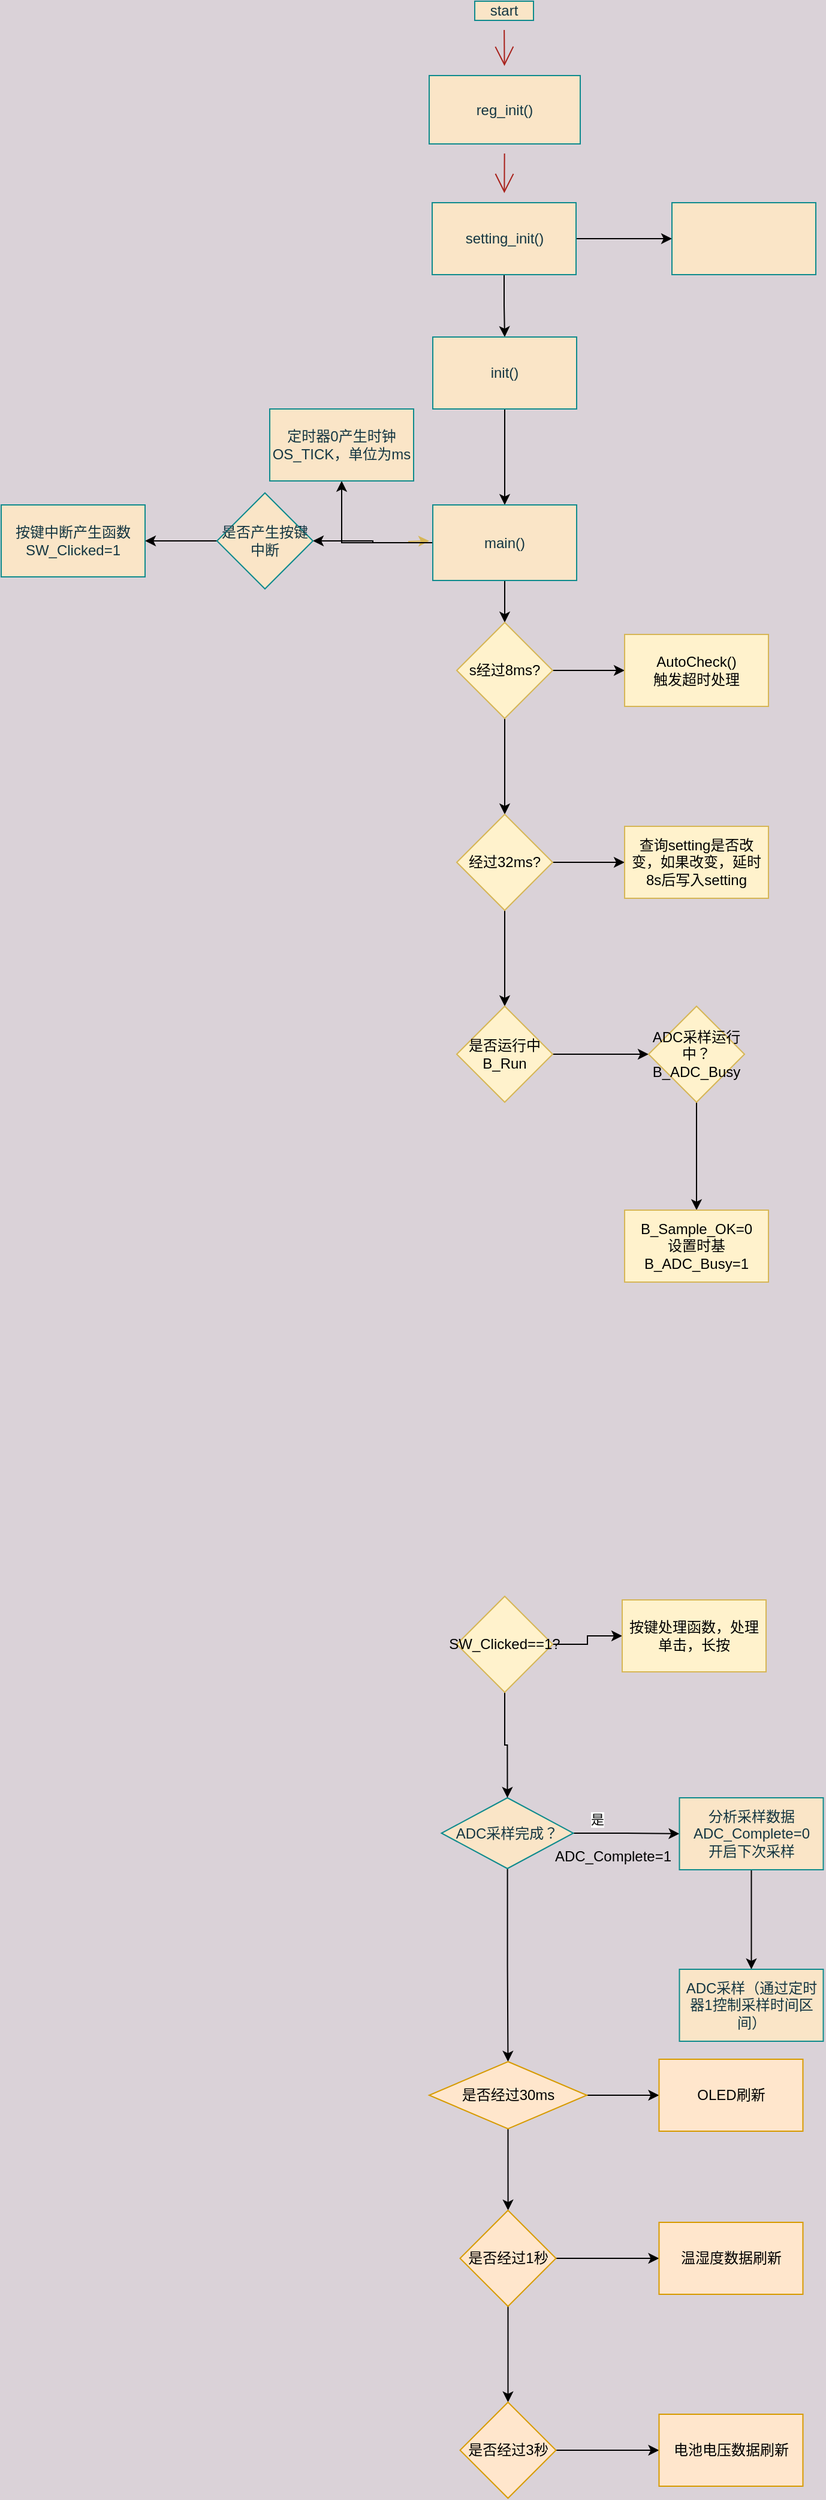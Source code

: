 <mxfile type="github" version="20.4.0">
  <diagram id="BkZl1Ah59tfYVWINneGr" name="第 1 页">
    <mxGraphModel grid="1" dx="943" dy="827" gridSize="7" guides="1" tooltips="1" connect="1" arrows="1" fold="1" page="0" pageScale="1" pageWidth="827" pageHeight="1169" background="#DAD2D8" math="0" shadow="0">
      <root>
        <mxCell id="0" />
        <mxCell id="1" parent="0" />
        <mxCell id="6f3wX6zAka2Pvszb7TJ2-3" value="" parent="1" style="edgeStyle=none;curved=1;rounded=0;orthogonalLoop=1;jettySize=auto;html=1;endArrow=open;startSize=14;endSize=14;sourcePerimeterSpacing=8;targetPerimeterSpacing=8;labelBackgroundColor=#DAD2D8;strokeColor=#A8201A;fontColor=#143642;" source="6f3wX6zAka2Pvszb7TJ2-1" target="6f3wX6zAka2Pvszb7TJ2-2" edge="1">
          <mxGeometry as="geometry" relative="1" />
        </mxCell>
        <mxCell id="6f3wX6zAka2Pvszb7TJ2-1" value="start" parent="1" style="rounded=0;whiteSpace=wrap;html=1;hachureGap=4;fillColor=#FAE5C7;strokeColor=#0F8B8D;fontColor=#143642;" vertex="1">
          <mxGeometry as="geometry" x="206" y="329" width="49" height="16" />
        </mxCell>
        <mxCell id="6f3wX6zAka2Pvszb7TJ2-5" value="" parent="1" style="edgeStyle=none;curved=1;rounded=0;orthogonalLoop=1;jettySize=auto;html=1;strokeColor=#A8201A;fontColor=#143642;endArrow=open;startSize=14;endSize=14;sourcePerimeterSpacing=8;targetPerimeterSpacing=8;fillColor=#FAE5C7;" source="6f3wX6zAka2Pvszb7TJ2-2" target="6f3wX6zAka2Pvszb7TJ2-4" edge="1">
          <mxGeometry as="geometry" relative="1" />
        </mxCell>
        <mxCell id="6f3wX6zAka2Pvszb7TJ2-2" value="reg_init()" parent="1" style="html=1;hachureGap=4;fillColor=#FAE5C7;strokeColor=#0F8B8D;fontColor=#143642;labelPosition=center;verticalLabelPosition=middle;align=center;verticalAlign=middle;whiteSpace=wrap;" vertex="1">
          <mxGeometry as="geometry" x="168" y="391" width="126" height="57" />
        </mxCell>
        <mxCell id="UHOyfvRLF857A_-6xwos-2" value="" parent="1" style="edgeStyle=orthogonalEdgeStyle;rounded=0;orthogonalLoop=1;jettySize=auto;html=1;" source="6f3wX6zAka2Pvszb7TJ2-4" target="UHOyfvRLF857A_-6xwos-1" edge="1">
          <mxGeometry as="geometry" relative="1" />
        </mxCell>
        <mxCell id="ePAYCiFz9OMyFFIcOWC3-16" value="" parent="1" style="edgeStyle=orthogonalEdgeStyle;rounded=0;orthogonalLoop=1;jettySize=auto;html=1;" source="6f3wX6zAka2Pvszb7TJ2-4" target="ePAYCiFz9OMyFFIcOWC3-15" edge="1">
          <mxGeometry as="geometry" relative="1" />
        </mxCell>
        <mxCell id="6f3wX6zAka2Pvszb7TJ2-4" value="setting_init()" parent="1" style="whiteSpace=wrap;html=1;hachureGap=4;strokeColor=#0F8B8D;fontColor=#143642;fillColor=#FAE5C7;" vertex="1">
          <mxGeometry as="geometry" x="170.505" y="497" width="120" height="60" />
        </mxCell>
        <mxCell id="UHOyfvRLF857A_-6xwos-4" value="" parent="1" style="edgeStyle=orthogonalEdgeStyle;rounded=0;orthogonalLoop=1;jettySize=auto;html=1;" source="UHOyfvRLF857A_-6xwos-1" target="UHOyfvRLF857A_-6xwos-3" edge="1">
          <mxGeometry as="geometry" relative="1" />
        </mxCell>
        <mxCell id="UHOyfvRLF857A_-6xwos-1" value="init()" parent="1" style="whiteSpace=wrap;html=1;fillColor=#FAE5C7;strokeColor=#0F8B8D;fontColor=#143642;hachureGap=4;" vertex="1">
          <mxGeometry as="geometry" x="171.005" y="609" width="120" height="60" />
        </mxCell>
        <mxCell id="ePAYCiFz9OMyFFIcOWC3-2" value="" parent="1" style="edgeStyle=orthogonalEdgeStyle;rounded=0;orthogonalLoop=1;jettySize=auto;html=1;" source="UHOyfvRLF857A_-6xwos-3" target="ePAYCiFz9OMyFFIcOWC3-1" edge="1">
          <mxGeometry as="geometry" relative="1" />
        </mxCell>
        <mxCell id="ePAYCiFz9OMyFFIcOWC3-5" parent="1" style="edgeStyle=orthogonalEdgeStyle;rounded=0;orthogonalLoop=1;jettySize=auto;html=1;fillColor=#fff2cc;strokeColor=#d6b656;" source="UHOyfvRLF857A_-6xwos-3" edge="1">
          <mxGeometry as="geometry" relative="1">
            <mxPoint as="targetPoint" x="168" y="779" />
          </mxGeometry>
        </mxCell>
        <mxCell id="ePAYCiFz9OMyFFIcOWC3-9" value="" parent="1" style="edgeStyle=orthogonalEdgeStyle;rounded=0;orthogonalLoop=1;jettySize=auto;html=1;" source="UHOyfvRLF857A_-6xwos-3" target="ePAYCiFz9OMyFFIcOWC3-8" edge="1">
          <mxGeometry as="geometry" relative="1" />
        </mxCell>
        <mxCell id="TwIQ8ZYdI352qfS8hWMv-5" parent="1" style="edgeStyle=orthogonalEdgeStyle;rounded=0;orthogonalLoop=1;jettySize=auto;html=1;" source="UHOyfvRLF857A_-6xwos-3" target="TwIQ8ZYdI352qfS8hWMv-6" edge="1">
          <mxGeometry as="geometry" relative="1">
            <mxPoint as="targetPoint" x="231.01" y="882" />
          </mxGeometry>
        </mxCell>
        <mxCell id="UHOyfvRLF857A_-6xwos-3" value="main()" parent="1" style="whiteSpace=wrap;html=1;fillColor=#FAE5C7;strokeColor=#0F8B8D;fontColor=#143642;hachureGap=4;" vertex="1">
          <mxGeometry as="geometry" x="171.01" y="749" width="120" height="63" />
        </mxCell>
        <mxCell id="UHOyfvRLF857A_-6xwos-10" value="" parent="1" style="edgeStyle=orthogonalEdgeStyle;rounded=0;orthogonalLoop=1;jettySize=auto;html=1;" source="UHOyfvRLF857A_-6xwos-7" target="UHOyfvRLF857A_-6xwos-9" edge="1">
          <mxGeometry as="geometry" relative="1" />
        </mxCell>
        <mxCell id="UHOyfvRLF857A_-6xwos-14" value="是" parent="UHOyfvRLF857A_-6xwos-10" style="edgeLabel;html=1;align=center;verticalAlign=middle;resizable=0;points=[];" vertex="1" connectable="0">
          <mxGeometry as="geometry" relative="1" x="0.187" y="2">
            <mxPoint as="offset" x="-33" y="-10" />
          </mxGeometry>
        </mxCell>
        <mxCell id="UHOyfvRLF857A_-6xwos-17" parent="1" style="edgeStyle=orthogonalEdgeStyle;rounded=0;orthogonalLoop=1;jettySize=auto;html=1;" source="UHOyfvRLF857A_-6xwos-7" target="UHOyfvRLF857A_-6xwos-18" edge="1">
          <mxGeometry as="geometry" relative="1">
            <mxPoint as="targetPoint" x="233.245" y="2019" />
          </mxGeometry>
        </mxCell>
        <mxCell id="UHOyfvRLF857A_-6xwos-7" value="ADC采样完成？" parent="1" style="rhombus;whiteSpace=wrap;html=1;fillColor=#FAE5C7;strokeColor=#0F8B8D;fontColor=#143642;hachureGap=4;" vertex="1">
          <mxGeometry as="geometry" x="178.25" y="1827" width="109.99" height="59" />
        </mxCell>
        <mxCell id="UHOyfvRLF857A_-6xwos-12" value="" parent="1" style="edgeStyle=orthogonalEdgeStyle;rounded=0;orthogonalLoop=1;jettySize=auto;html=1;" source="UHOyfvRLF857A_-6xwos-9" target="UHOyfvRLF857A_-6xwos-11" edge="1">
          <mxGeometry as="geometry" relative="1" />
        </mxCell>
        <mxCell id="UHOyfvRLF857A_-6xwos-9" value="分析采样数据&lt;br&gt;ADC_Complete=0&lt;br&gt;开启下次采样" parent="1" style="whiteSpace=wrap;html=1;fillColor=#FAE5C7;strokeColor=#0F8B8D;fontColor=#143642;hachureGap=4;" vertex="1">
          <mxGeometry as="geometry" x="376.745" y="1827" width="120" height="60" />
        </mxCell>
        <mxCell id="UHOyfvRLF857A_-6xwos-11" value="ADC采样（通过定时器1控制采样时间区间）" parent="1" style="whiteSpace=wrap;html=1;fillColor=#FAE5C7;strokeColor=#0F8B8D;fontColor=#143642;hachureGap=4;" vertex="1">
          <mxGeometry as="geometry" x="376.745" y="1970" width="120" height="60" />
        </mxCell>
        <mxCell id="UHOyfvRLF857A_-6xwos-20" value="" parent="1" style="edgeStyle=orthogonalEdgeStyle;rounded=0;orthogonalLoop=1;jettySize=auto;html=1;" source="UHOyfvRLF857A_-6xwos-18" target="UHOyfvRLF857A_-6xwos-19" edge="1">
          <mxGeometry as="geometry" relative="1" />
        </mxCell>
        <mxCell id="UHOyfvRLF857A_-6xwos-26" value="" parent="1" style="edgeStyle=orthogonalEdgeStyle;rounded=0;orthogonalLoop=1;jettySize=auto;html=1;" source="UHOyfvRLF857A_-6xwos-18" target="UHOyfvRLF857A_-6xwos-25" edge="1">
          <mxGeometry as="geometry" relative="1" />
        </mxCell>
        <mxCell id="UHOyfvRLF857A_-6xwos-18" value="是否经过30ms" parent="1" style="rhombus;whiteSpace=wrap;html=1;fillColor=#ffe6cc;strokeColor=#d79b00;" vertex="1">
          <mxGeometry as="geometry" x="168" y="2047" width="131.5" height="56" />
        </mxCell>
        <mxCell id="UHOyfvRLF857A_-6xwos-19" value="OLED刷新" parent="1" style="whiteSpace=wrap;html=1;fillColor=#ffe6cc;strokeColor=#d79b00;" vertex="1">
          <mxGeometry as="geometry" x="359.74" y="2045" width="120" height="60" />
        </mxCell>
        <mxCell id="UHOyfvRLF857A_-6xwos-28" value="" parent="1" style="edgeStyle=orthogonalEdgeStyle;rounded=0;orthogonalLoop=1;jettySize=auto;html=1;" source="UHOyfvRLF857A_-6xwos-25" target="UHOyfvRLF857A_-6xwos-27" edge="1">
          <mxGeometry as="geometry" relative="1" />
        </mxCell>
        <mxCell id="UHOyfvRLF857A_-6xwos-30" value="" parent="1" style="edgeStyle=orthogonalEdgeStyle;rounded=0;orthogonalLoop=1;jettySize=auto;html=1;" source="UHOyfvRLF857A_-6xwos-25" target="UHOyfvRLF857A_-6xwos-29" edge="1">
          <mxGeometry as="geometry" relative="1" />
        </mxCell>
        <mxCell id="UHOyfvRLF857A_-6xwos-25" value="是否经过1秒" parent="1" style="rhombus;whiteSpace=wrap;html=1;fillColor=#ffe6cc;strokeColor=#d79b00;" vertex="1">
          <mxGeometry as="geometry" x="193.75" y="2171" width="80" height="80" />
        </mxCell>
        <mxCell id="UHOyfvRLF857A_-6xwos-27" value="温湿度数据刷新" parent="1" style="whiteSpace=wrap;html=1;fillColor=#ffe6cc;strokeColor=#d79b00;" vertex="1">
          <mxGeometry as="geometry" x="359.74" y="2181" width="120" height="60" />
        </mxCell>
        <mxCell id="UHOyfvRLF857A_-6xwos-32" value="" parent="1" style="edgeStyle=orthogonalEdgeStyle;rounded=0;orthogonalLoop=1;jettySize=auto;html=1;" source="UHOyfvRLF857A_-6xwos-29" target="UHOyfvRLF857A_-6xwos-31" edge="1">
          <mxGeometry as="geometry" relative="1" />
        </mxCell>
        <mxCell id="UHOyfvRLF857A_-6xwos-29" value="是否经过3秒" parent="1" style="rhombus;whiteSpace=wrap;html=1;fillColor=#ffe6cc;strokeColor=#d79b00;" vertex="1">
          <mxGeometry as="geometry" x="193.75" y="2331" width="80" height="80" />
        </mxCell>
        <mxCell id="UHOyfvRLF857A_-6xwos-31" value="电池电压数据刷新" parent="1" style="whiteSpace=wrap;html=1;fillColor=#ffe6cc;strokeColor=#d79b00;" vertex="1">
          <mxGeometry as="geometry" x="359.74" y="2341" width="120" height="60" />
        </mxCell>
        <mxCell id="UHOyfvRLF857A_-6xwos-33" value="ADC_Complete=1" parent="1" style="text;html=1;align=center;verticalAlign=middle;resizable=0;points=[];autosize=1;strokeColor=none;fillColor=none;" vertex="1">
          <mxGeometry as="geometry" x="261.74" y="1858" width="119" height="35" />
        </mxCell>
        <mxCell id="ePAYCiFz9OMyFFIcOWC3-1" value="定时器0产生时钟OS_TICK，单位为ms" parent="1" style="whiteSpace=wrap;html=1;fillColor=#FAE5C7;strokeColor=#0F8B8D;fontColor=#143642;hachureGap=4;" vertex="1">
          <mxGeometry as="geometry" x="35.005" y="669" width="120" height="60" />
        </mxCell>
        <mxCell id="ePAYCiFz9OMyFFIcOWC3-11" value="" parent="1" style="edgeStyle=orthogonalEdgeStyle;rounded=0;orthogonalLoop=1;jettySize=auto;html=1;" source="ePAYCiFz9OMyFFIcOWC3-8" target="ePAYCiFz9OMyFFIcOWC3-10" edge="1">
          <mxGeometry as="geometry" relative="1" />
        </mxCell>
        <mxCell id="ePAYCiFz9OMyFFIcOWC3-8" value="是否产生按键中断" parent="1" style="rhombus;whiteSpace=wrap;html=1;fillColor=#FAE5C7;strokeColor=#0F8B8D;fontColor=#143642;hachureGap=4;" vertex="1">
          <mxGeometry as="geometry" x="-8.995" y="739" width="80" height="80" />
        </mxCell>
        <mxCell id="ePAYCiFz9OMyFFIcOWC3-10" value="&lt;div&gt;按键中断产生函数&lt;/div&gt;&lt;div&gt;SW_Clicked=1&lt;/div&gt;" parent="1" style="whiteSpace=wrap;html=1;fillColor=#FAE5C7;strokeColor=#0F8B8D;fontColor=#143642;hachureGap=4;" vertex="1">
          <mxGeometry as="geometry" x="-188.995" y="749" width="120" height="60" />
        </mxCell>
        <mxCell id="ePAYCiFz9OMyFFIcOWC3-14" value="" parent="1" style="edgeStyle=orthogonalEdgeStyle;rounded=0;orthogonalLoop=1;jettySize=auto;html=1;" source="ePAYCiFz9OMyFFIcOWC3-12" target="ePAYCiFz9OMyFFIcOWC3-13" edge="1">
          <mxGeometry as="geometry" relative="1" />
        </mxCell>
        <mxCell id="TwIQ8ZYdI352qfS8hWMv-3" parent="1" style="edgeStyle=orthogonalEdgeStyle;rounded=0;orthogonalLoop=1;jettySize=auto;html=1;entryX=0.5;entryY=0;entryDx=0;entryDy=0;" source="ePAYCiFz9OMyFFIcOWC3-12" target="UHOyfvRLF857A_-6xwos-7" edge="1">
          <mxGeometry as="geometry" relative="1" />
        </mxCell>
        <mxCell id="ePAYCiFz9OMyFFIcOWC3-12" value="SW_Clicked==1?" parent="1" style="rhombus;whiteSpace=wrap;html=1;fillColor=#fff2cc;strokeColor=#d6b656;" vertex="1">
          <mxGeometry as="geometry" x="191.01" y="1659" width="80" height="80" />
        </mxCell>
        <mxCell id="ePAYCiFz9OMyFFIcOWC3-13" value="按键处理函数，处理单击，长按" parent="1" style="whiteSpace=wrap;html=1;fillColor=#fff2cc;strokeColor=#d6b656;" vertex="1">
          <mxGeometry as="geometry" x="329" y="1662" width="120" height="60" />
        </mxCell>
        <mxCell id="ePAYCiFz9OMyFFIcOWC3-15" value="" parent="1" style="whiteSpace=wrap;html=1;fillColor=#FAE5C7;strokeColor=#0F8B8D;fontColor=#143642;hachureGap=4;" vertex="1">
          <mxGeometry as="geometry" x="370.505" y="497" width="120" height="60" />
        </mxCell>
        <mxCell id="TwIQ8ZYdI352qfS8hWMv-8" value="" parent="1" style="edgeStyle=orthogonalEdgeStyle;rounded=0;orthogonalLoop=1;jettySize=auto;html=1;" source="TwIQ8ZYdI352qfS8hWMv-6" target="TwIQ8ZYdI352qfS8hWMv-7" edge="1">
          <mxGeometry as="geometry" relative="1" />
        </mxCell>
        <mxCell id="TwIQ8ZYdI352qfS8hWMv-10" value="" parent="1" style="edgeStyle=orthogonalEdgeStyle;rounded=0;orthogonalLoop=1;jettySize=auto;html=1;" source="TwIQ8ZYdI352qfS8hWMv-6" target="TwIQ8ZYdI352qfS8hWMv-9" edge="1">
          <mxGeometry as="geometry" relative="1" />
        </mxCell>
        <mxCell id="TwIQ8ZYdI352qfS8hWMv-6" value="s经过8ms?" parent="1" style="rhombus;whiteSpace=wrap;html=1;fillColor=#fff2cc;strokeColor=#d6b656;" vertex="1">
          <mxGeometry as="geometry" x="191.01" y="847" width="80" height="80" />
        </mxCell>
        <mxCell id="TwIQ8ZYdI352qfS8hWMv-7" value="&lt;div&gt;AutoCheck()&lt;/div&gt;&lt;div&gt;触发超时处理&lt;/div&gt;" parent="1" style="whiteSpace=wrap;html=1;fillColor=#fff2cc;strokeColor=#d6b656;" vertex="1">
          <mxGeometry as="geometry" x="331.01" y="857" width="120" height="60" />
        </mxCell>
        <mxCell id="TwIQ8ZYdI352qfS8hWMv-12" value="" parent="1" style="edgeStyle=orthogonalEdgeStyle;rounded=0;orthogonalLoop=1;jettySize=auto;html=1;" source="TwIQ8ZYdI352qfS8hWMv-9" target="TwIQ8ZYdI352qfS8hWMv-11" edge="1">
          <mxGeometry as="geometry" relative="1" />
        </mxCell>
        <mxCell id="TwIQ8ZYdI352qfS8hWMv-14" value="" parent="1" style="edgeStyle=orthogonalEdgeStyle;rounded=0;orthogonalLoop=1;jettySize=auto;html=1;" source="TwIQ8ZYdI352qfS8hWMv-9" target="TwIQ8ZYdI352qfS8hWMv-13" edge="1">
          <mxGeometry as="geometry" relative="1" />
        </mxCell>
        <mxCell id="TwIQ8ZYdI352qfS8hWMv-9" value="经过32ms?" parent="1" style="rhombus;whiteSpace=wrap;html=1;fillColor=#fff2cc;strokeColor=#d6b656;" vertex="1">
          <mxGeometry as="geometry" x="191.01" y="1007" width="80" height="80" />
        </mxCell>
        <mxCell id="TwIQ8ZYdI352qfS8hWMv-11" value="查询setting是否改变，如果改变，延时8s后写入setting" parent="1" style="whiteSpace=wrap;html=1;fillColor=#fff2cc;strokeColor=#d6b656;" vertex="1">
          <mxGeometry as="geometry" x="331.01" y="1017" width="120" height="60" />
        </mxCell>
        <mxCell id="TwIQ8ZYdI352qfS8hWMv-16" value="" parent="1" style="edgeStyle=orthogonalEdgeStyle;rounded=0;orthogonalLoop=1;jettySize=auto;html=1;" source="TwIQ8ZYdI352qfS8hWMv-13" target="TwIQ8ZYdI352qfS8hWMv-15" edge="1">
          <mxGeometry as="geometry" relative="1" />
        </mxCell>
        <mxCell id="TwIQ8ZYdI352qfS8hWMv-13" value="&lt;div&gt;是否运行中&lt;/div&gt;&lt;div&gt;B_Run&lt;/div&gt;" parent="1" style="rhombus;whiteSpace=wrap;html=1;fillColor=#fff2cc;strokeColor=#d6b656;" vertex="1">
          <mxGeometry as="geometry" x="191.01" y="1167" width="80" height="80" />
        </mxCell>
        <mxCell id="TwIQ8ZYdI352qfS8hWMv-18" value="" parent="1" style="edgeStyle=orthogonalEdgeStyle;rounded=0;orthogonalLoop=1;jettySize=auto;html=1;" source="TwIQ8ZYdI352qfS8hWMv-15" target="TwIQ8ZYdI352qfS8hWMv-17" edge="1">
          <mxGeometry as="geometry" relative="1" />
        </mxCell>
        <mxCell id="TwIQ8ZYdI352qfS8hWMv-15" value="&lt;div&gt;ADC采样运行中？&lt;/div&gt;&lt;div&gt;B_ADC_Busy&lt;/div&gt;" parent="1" style="rhombus;whiteSpace=wrap;html=1;fillColor=#fff2cc;strokeColor=#d6b656;" vertex="1">
          <mxGeometry as="geometry" x="351.01" y="1167" width="80" height="80" />
        </mxCell>
        <mxCell id="TwIQ8ZYdI352qfS8hWMv-17" value="&lt;div&gt;B_Sample_OK=0&lt;/div&gt;&lt;div&gt;设置时基&lt;/div&gt;&lt;div&gt;B_ADC_Busy=1&lt;/div&gt;&lt;div&gt;&lt;/div&gt;" parent="1" style="whiteSpace=wrap;html=1;fillColor=#fff2cc;strokeColor=#d6b656;" vertex="1">
          <mxGeometry as="geometry" x="331.01" y="1337" width="120" height="60" />
        </mxCell>
      </root>
    </mxGraphModel>
  </diagram>
</mxfile>
